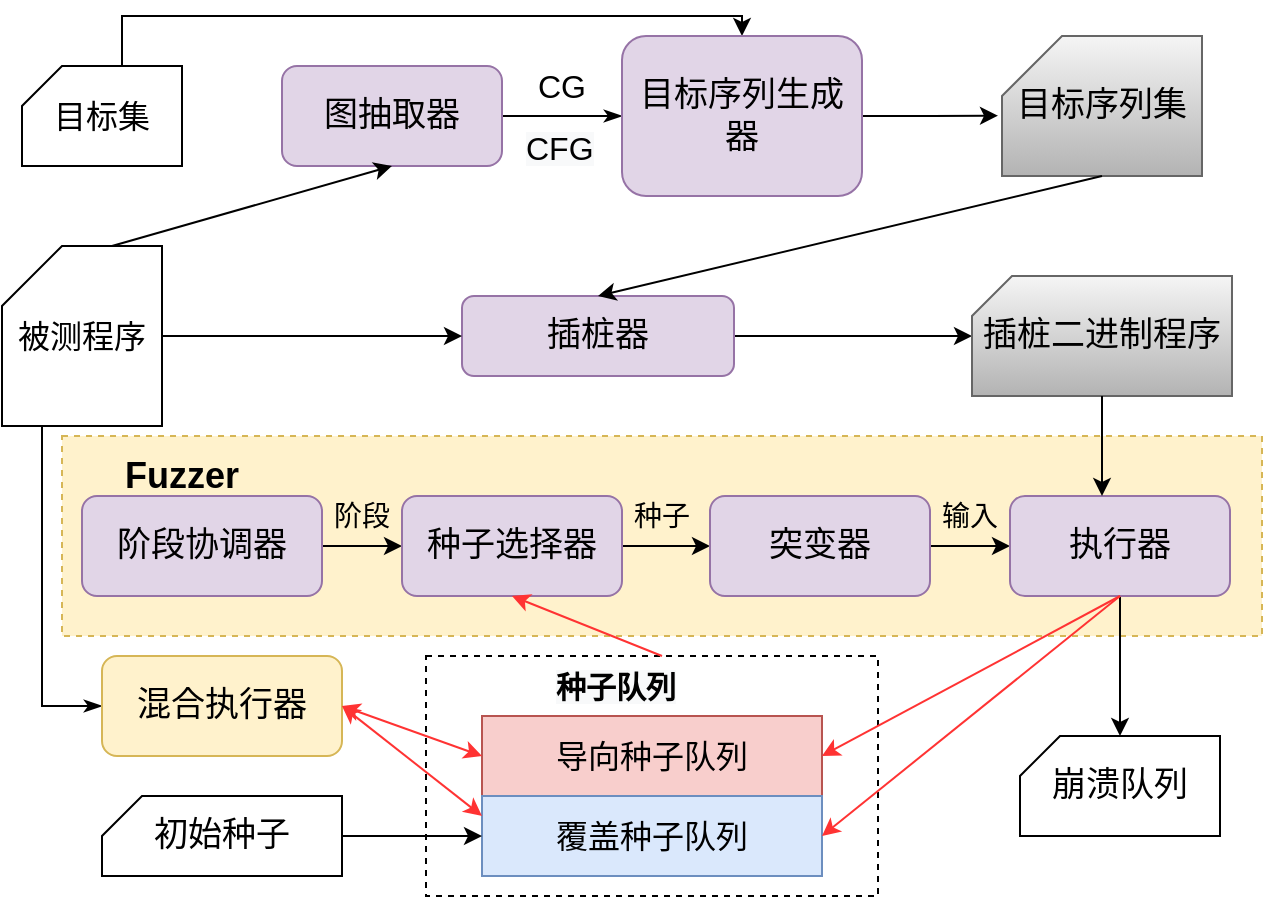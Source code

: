 <mxfile version="16.5.2" type="github">
  <diagram id="gNaKTMyzDG6-y5xch4EU" name="Page-1">
    <mxGraphModel dx="1038" dy="491" grid="0" gridSize="10" guides="1" tooltips="1" connect="1" arrows="1" fold="1" page="1" pageScale="1" pageWidth="827" pageHeight="1169" math="0" shadow="0">
      <root>
        <mxCell id="0" />
        <mxCell id="1" parent="0" />
        <mxCell id="zDAssgPe_VRaRIktBpTv-1" value="" style="rounded=0;whiteSpace=wrap;html=1;dashed=1;" parent="1" vertex="1">
          <mxGeometry x="302" y="420" width="226" height="120" as="geometry" />
        </mxCell>
        <mxCell id="zDAssgPe_VRaRIktBpTv-2" value="" style="rounded=0;whiteSpace=wrap;html=1;dashed=1;fillColor=#fff2cc;strokeColor=#d6b656;" parent="1" vertex="1">
          <mxGeometry x="120" y="310" width="600" height="100" as="geometry" />
        </mxCell>
        <mxCell id="zDAssgPe_VRaRIktBpTv-3" style="edgeStyle=orthogonalEdgeStyle;rounded=0;orthogonalLoop=1;jettySize=auto;html=1;entryX=0.5;entryY=0;entryDx=0;entryDy=0;" parent="1" source="zDAssgPe_VRaRIktBpTv-4" target="zDAssgPe_VRaRIktBpTv-8" edge="1">
          <mxGeometry relative="1" as="geometry">
            <Array as="points">
              <mxPoint x="150" y="100" />
              <mxPoint x="460" y="100" />
            </Array>
          </mxGeometry>
        </mxCell>
        <mxCell id="zDAssgPe_VRaRIktBpTv-4" value="&lt;font style=&quot;vertical-align: inherit&quot;&gt;&lt;font style=&quot;vertical-align: inherit&quot;&gt;&lt;font style=&quot;vertical-align: inherit&quot;&gt;&lt;font style=&quot;vertical-align: inherit ; font-size: 16px&quot;&gt;目标集&lt;/font&gt;&lt;/font&gt;&lt;/font&gt;&lt;/font&gt;" style="shape=card;whiteSpace=wrap;html=1;size=20;" parent="1" vertex="1">
          <mxGeometry x="100" y="125" width="80" height="50" as="geometry" />
        </mxCell>
        <mxCell id="zDAssgPe_VRaRIktBpTv-5" value="" style="edgeStyle=orthogonalEdgeStyle;rounded=0;orthogonalLoop=1;jettySize=auto;html=1;endArrow=classicThin;endFill=1;" parent="1" source="zDAssgPe_VRaRIktBpTv-6" target="zDAssgPe_VRaRIktBpTv-8" edge="1">
          <mxGeometry relative="1" as="geometry" />
        </mxCell>
        <mxCell id="zDAssgPe_VRaRIktBpTv-6" value="&lt;span style=&quot;font-size: 17px&quot;&gt;图抽取器&lt;/span&gt;" style="rounded=1;whiteSpace=wrap;html=1;fillColor=#e1d5e7;strokeColor=#9673a6;" parent="1" vertex="1">
          <mxGeometry x="230" y="125" width="110" height="50" as="geometry" />
        </mxCell>
        <mxCell id="zDAssgPe_VRaRIktBpTv-7" style="edgeStyle=orthogonalEdgeStyle;rounded=0;orthogonalLoop=1;jettySize=auto;html=1;entryX=-0.02;entryY=0.569;entryDx=0;entryDy=0;entryPerimeter=0;" parent="1" source="zDAssgPe_VRaRIktBpTv-8" target="zDAssgPe_VRaRIktBpTv-9" edge="1">
          <mxGeometry relative="1" as="geometry" />
        </mxCell>
        <mxCell id="zDAssgPe_VRaRIktBpTv-8" value="&lt;span style=&quot;font-size: 17px&quot;&gt;目标序列生成器&lt;/span&gt;" style="rounded=1;whiteSpace=wrap;html=1;fillColor=#e1d5e7;strokeColor=#9673a6;" parent="1" vertex="1">
          <mxGeometry x="400" y="110" width="120" height="80" as="geometry" />
        </mxCell>
        <mxCell id="zDAssgPe_VRaRIktBpTv-9" value="&lt;span style=&quot;font-size: 17px&quot;&gt;目标序列集&lt;/span&gt;" style="shape=card;whiteSpace=wrap;html=1;fillColor=#f5f5f5;gradientColor=#b3b3b3;strokeColor=#666666;" parent="1" vertex="1">
          <mxGeometry x="590" y="110" width="100" height="70" as="geometry" />
        </mxCell>
        <mxCell id="zDAssgPe_VRaRIktBpTv-10" style="edgeStyle=orthogonalEdgeStyle;rounded=0;orthogonalLoop=1;jettySize=auto;html=1;" parent="1" source="zDAssgPe_VRaRIktBpTv-11" target="zDAssgPe_VRaRIktBpTv-12" edge="1">
          <mxGeometry relative="1" as="geometry" />
        </mxCell>
        <mxCell id="zDAssgPe_VRaRIktBpTv-11" value="&lt;font style=&quot;font-size: 17px&quot;&gt;插桩器&lt;/font&gt;" style="rounded=1;whiteSpace=wrap;html=1;fillColor=#e1d5e7;strokeColor=#9673a6;" parent="1" vertex="1">
          <mxGeometry x="320" y="240" width="136" height="40" as="geometry" />
        </mxCell>
        <mxCell id="zDAssgPe_VRaRIktBpTv-12" value="&lt;span style=&quot;font-size: 17px&quot;&gt;插桩二进制程序&lt;/span&gt;" style="shape=card;whiteSpace=wrap;html=1;size=20;fillColor=#f5f5f5;gradientColor=#b3b3b3;strokeColor=#666666;" parent="1" vertex="1">
          <mxGeometry x="575" y="230" width="130" height="60" as="geometry" />
        </mxCell>
        <mxCell id="zDAssgPe_VRaRIktBpTv-13" style="edgeStyle=orthogonalEdgeStyle;rounded=0;orthogonalLoop=1;jettySize=auto;html=1;entryX=0;entryY=0.5;entryDx=0;entryDy=0;" parent="1" source="zDAssgPe_VRaRIktBpTv-15" target="zDAssgPe_VRaRIktBpTv-11" edge="1">
          <mxGeometry relative="1" as="geometry" />
        </mxCell>
        <mxCell id="zDAssgPe_VRaRIktBpTv-14" style="edgeStyle=orthogonalEdgeStyle;rounded=0;orthogonalLoop=1;jettySize=auto;html=1;entryX=0;entryY=0.5;entryDx=0;entryDy=0;endArrow=classicThin;endFill=1;" parent="1" source="zDAssgPe_VRaRIktBpTv-15" target="zDAssgPe_VRaRIktBpTv-24" edge="1">
          <mxGeometry relative="1" as="geometry">
            <Array as="points">
              <mxPoint x="110" y="445" />
            </Array>
          </mxGeometry>
        </mxCell>
        <mxCell id="zDAssgPe_VRaRIktBpTv-15" value="&lt;font style=&quot;font-size: 16px&quot;&gt;被测程序&lt;/font&gt;" style="shape=card;whiteSpace=wrap;html=1;" parent="1" vertex="1">
          <mxGeometry x="90" y="215" width="80" height="90" as="geometry" />
        </mxCell>
        <mxCell id="zDAssgPe_VRaRIktBpTv-16" value="" style="edgeStyle=orthogonalEdgeStyle;rounded=0;orthogonalLoop=1;jettySize=auto;html=1;" parent="1" source="zDAssgPe_VRaRIktBpTv-17" target="zDAssgPe_VRaRIktBpTv-19" edge="1">
          <mxGeometry relative="1" as="geometry" />
        </mxCell>
        <mxCell id="zDAssgPe_VRaRIktBpTv-17" value="&lt;span style=&quot;font-size: 17px&quot;&gt;阶段协调器&lt;/span&gt;" style="rounded=1;whiteSpace=wrap;html=1;fillColor=#e1d5e7;strokeColor=#9673a6;" parent="1" vertex="1">
          <mxGeometry x="130" y="340" width="120" height="50" as="geometry" />
        </mxCell>
        <mxCell id="zDAssgPe_VRaRIktBpTv-18" value="" style="edgeStyle=orthogonalEdgeStyle;rounded=0;orthogonalLoop=1;jettySize=auto;html=1;" parent="1" source="zDAssgPe_VRaRIktBpTv-19" target="zDAssgPe_VRaRIktBpTv-21" edge="1">
          <mxGeometry relative="1" as="geometry" />
        </mxCell>
        <mxCell id="zDAssgPe_VRaRIktBpTv-19" value="&lt;span style=&quot;font-size: 17px&quot;&gt;种子选择器&lt;/span&gt;" style="rounded=1;whiteSpace=wrap;html=1;fillColor=#e1d5e7;strokeColor=#9673a6;" parent="1" vertex="1">
          <mxGeometry x="290" y="340" width="110" height="50" as="geometry" />
        </mxCell>
        <mxCell id="zDAssgPe_VRaRIktBpTv-20" value="" style="edgeStyle=orthogonalEdgeStyle;rounded=0;orthogonalLoop=1;jettySize=auto;html=1;" parent="1" source="zDAssgPe_VRaRIktBpTv-21" target="zDAssgPe_VRaRIktBpTv-23" edge="1">
          <mxGeometry relative="1" as="geometry" />
        </mxCell>
        <mxCell id="zDAssgPe_VRaRIktBpTv-21" value="&lt;span style=&quot;font-size: 17px&quot;&gt;突变器&lt;/span&gt;" style="rounded=1;whiteSpace=wrap;html=1;fillColor=#e1d5e7;strokeColor=#9673a6;" parent="1" vertex="1">
          <mxGeometry x="444" y="340" width="110" height="50" as="geometry" />
        </mxCell>
        <mxCell id="zDAssgPe_VRaRIktBpTv-22" value="" style="edgeStyle=orthogonalEdgeStyle;rounded=0;orthogonalLoop=1;jettySize=auto;html=1;" parent="1" source="zDAssgPe_VRaRIktBpTv-23" target="zDAssgPe_VRaRIktBpTv-26" edge="1">
          <mxGeometry relative="1" as="geometry" />
        </mxCell>
        <mxCell id="zDAssgPe_VRaRIktBpTv-23" value="&lt;span style=&quot;font-size: 17px&quot;&gt;执行器&lt;/span&gt;" style="rounded=1;whiteSpace=wrap;html=1;fillColor=#e1d5e7;strokeColor=#9673a6;" parent="1" vertex="1">
          <mxGeometry x="594" y="340" width="110" height="50" as="geometry" />
        </mxCell>
        <mxCell id="zDAssgPe_VRaRIktBpTv-24" value="&lt;span style=&quot;font-size: 17px&quot;&gt;混合执行器&lt;br&gt;&lt;/span&gt;" style="rounded=1;whiteSpace=wrap;html=1;fillColor=#fff2cc;strokeColor=#d6b656;" parent="1" vertex="1">
          <mxGeometry x="140" y="420" width="120" height="50" as="geometry" />
        </mxCell>
        <mxCell id="zDAssgPe_VRaRIktBpTv-25" value="&lt;font style=&quot;font-size: 17px&quot;&gt;初始种子&lt;/font&gt;" style="shape=card;whiteSpace=wrap;html=1;size=20;" parent="1" vertex="1">
          <mxGeometry x="140" y="490" width="120" height="40" as="geometry" />
        </mxCell>
        <mxCell id="zDAssgPe_VRaRIktBpTv-26" value="&lt;span style=&quot;font-size: 17px&quot;&gt;崩溃队列&lt;br&gt;&lt;/span&gt;" style="shape=card;whiteSpace=wrap;html=1;size=20;" parent="1" vertex="1">
          <mxGeometry x="599" y="460" width="100" height="50" as="geometry" />
        </mxCell>
        <mxCell id="zDAssgPe_VRaRIktBpTv-27" value="" style="endArrow=classic;html=1;exitX=0;exitY=0;exitDx=55;exitDy=0;exitPerimeter=0;entryX=0.5;entryY=1;entryDx=0;entryDy=0;" parent="1" source="zDAssgPe_VRaRIktBpTv-15" target="zDAssgPe_VRaRIktBpTv-6" edge="1">
          <mxGeometry width="50" height="50" relative="1" as="geometry">
            <mxPoint x="230" y="240" as="sourcePoint" />
            <mxPoint x="280" y="190" as="targetPoint" />
          </mxGeometry>
        </mxCell>
        <mxCell id="zDAssgPe_VRaRIktBpTv-28" value="" style="endArrow=classic;html=1;exitX=0.5;exitY=1;exitDx=0;exitDy=0;exitPerimeter=0;entryX=0.5;entryY=0;entryDx=0;entryDy=0;" parent="1" source="zDAssgPe_VRaRIktBpTv-9" target="zDAssgPe_VRaRIktBpTv-11" edge="1">
          <mxGeometry width="50" height="50" relative="1" as="geometry">
            <mxPoint x="500" y="270" as="sourcePoint" />
            <mxPoint x="550" y="220" as="targetPoint" />
          </mxGeometry>
        </mxCell>
        <mxCell id="zDAssgPe_VRaRIktBpTv-29" value="" style="endArrow=classic;html=1;exitX=0.5;exitY=1;exitDx=0;exitDy=0;exitPerimeter=0;" parent="1" source="zDAssgPe_VRaRIktBpTv-12" edge="1">
          <mxGeometry width="50" height="50" relative="1" as="geometry">
            <mxPoint x="630" y="360" as="sourcePoint" />
            <mxPoint x="640" y="340" as="targetPoint" />
          </mxGeometry>
        </mxCell>
        <mxCell id="zDAssgPe_VRaRIktBpTv-30" value="&lt;font style=&quot;font-size: 16px&quot;&gt;导向种子队列&lt;/font&gt;" style="rounded=0;whiteSpace=wrap;html=1;fillColor=#f8cecc;strokeColor=#b85450;" parent="1" vertex="1">
          <mxGeometry x="330" y="450" width="170" height="40" as="geometry" />
        </mxCell>
        <mxCell id="zDAssgPe_VRaRIktBpTv-31" value="&lt;span&gt;&lt;font style=&quot;font-size: 16px&quot;&gt;覆盖种子队列&lt;/font&gt;&lt;/span&gt;" style="rounded=0;whiteSpace=wrap;html=1;fillColor=#dae8fc;strokeColor=#6c8ebf;" parent="1" vertex="1">
          <mxGeometry x="330" y="490" width="170" height="40" as="geometry" />
        </mxCell>
        <mxCell id="zDAssgPe_VRaRIktBpTv-32" value="" style="endArrow=classic;html=1;exitX=0.5;exitY=1;exitDx=0;exitDy=0;entryX=1;entryY=0.5;entryDx=0;entryDy=0;strokeColor=#FF3333;" parent="1" source="zDAssgPe_VRaRIktBpTv-23" target="zDAssgPe_VRaRIktBpTv-30" edge="1">
          <mxGeometry width="50" height="50" relative="1" as="geometry">
            <mxPoint x="470" y="660" as="sourcePoint" />
            <mxPoint x="520" y="610" as="targetPoint" />
          </mxGeometry>
        </mxCell>
        <mxCell id="zDAssgPe_VRaRIktBpTv-33" value="" style="endArrow=classic;html=1;exitX=0.5;exitY=1;exitDx=0;exitDy=0;entryX=1;entryY=0.5;entryDx=0;entryDy=0;strokeColor=#FF3333;" parent="1" source="zDAssgPe_VRaRIktBpTv-23" target="zDAssgPe_VRaRIktBpTv-31" edge="1">
          <mxGeometry width="50" height="50" relative="1" as="geometry">
            <mxPoint x="470" y="670" as="sourcePoint" />
            <mxPoint x="520" y="620" as="targetPoint" />
          </mxGeometry>
        </mxCell>
        <mxCell id="zDAssgPe_VRaRIktBpTv-34" value="" style="endArrow=classic;startArrow=classic;html=1;exitX=1;exitY=0.5;exitDx=0;exitDy=0;entryX=0;entryY=0.5;entryDx=0;entryDy=0;strokeColor=#FF3333;" parent="1" source="zDAssgPe_VRaRIktBpTv-24" target="zDAssgPe_VRaRIktBpTv-30" edge="1">
          <mxGeometry width="50" height="50" relative="1" as="geometry">
            <mxPoint x="350" y="640" as="sourcePoint" />
            <mxPoint x="400" y="590" as="targetPoint" />
          </mxGeometry>
        </mxCell>
        <mxCell id="zDAssgPe_VRaRIktBpTv-35" value="" style="endArrow=classic;html=1;exitX=1;exitY=0.5;exitDx=0;exitDy=0;exitPerimeter=0;" parent="1" source="zDAssgPe_VRaRIktBpTv-25" edge="1">
          <mxGeometry width="50" height="50" relative="1" as="geometry">
            <mxPoint x="240" y="630" as="sourcePoint" />
            <mxPoint x="330" y="510" as="targetPoint" />
          </mxGeometry>
        </mxCell>
        <mxCell id="zDAssgPe_VRaRIktBpTv-36" value="&lt;font style=&quot;font-size: 16px&quot;&gt;CG&lt;/font&gt;" style="text;html=1;strokeColor=none;fillColor=none;align=center;verticalAlign=middle;whiteSpace=wrap;rounded=0;" parent="1" vertex="1">
          <mxGeometry x="350" y="125" width="40" height="20" as="geometry" />
        </mxCell>
        <mxCell id="zDAssgPe_VRaRIktBpTv-37" value="&lt;span style=&quot;color: rgb(0 , 0 , 0) ; font-family: &amp;#34;helvetica&amp;#34; ; font-size: 16px ; font-style: normal ; font-weight: 400 ; letter-spacing: normal ; text-align: center ; text-indent: 0px ; text-transform: none ; word-spacing: 0px ; background-color: rgb(248 , 249 , 250) ; display: inline ; float: none&quot;&gt;CFG&lt;/span&gt;" style="text;whiteSpace=wrap;html=1;" parent="1" vertex="1">
          <mxGeometry x="350" y="150" width="50" height="30" as="geometry" />
        </mxCell>
        <mxCell id="zDAssgPe_VRaRIktBpTv-38" value="&lt;font style=&quot;font-size: 14px&quot;&gt;阶段&lt;/font&gt;" style="text;html=1;strokeColor=none;fillColor=none;align=center;verticalAlign=middle;whiteSpace=wrap;rounded=0;" parent="1" vertex="1">
          <mxGeometry x="250" y="340" width="40" height="20" as="geometry" />
        </mxCell>
        <mxCell id="zDAssgPe_VRaRIktBpTv-39" value="&lt;font style=&quot;font-size: 14px&quot;&gt;种子&lt;/font&gt;" style="text;html=1;strokeColor=none;fillColor=none;align=center;verticalAlign=middle;whiteSpace=wrap;rounded=0;" parent="1" vertex="1">
          <mxGeometry x="400" y="340" width="40" height="20" as="geometry" />
        </mxCell>
        <mxCell id="zDAssgPe_VRaRIktBpTv-40" value="&lt;font style=&quot;font-size: 14px&quot;&gt;输入&lt;/font&gt;" style="text;html=1;strokeColor=none;fillColor=none;align=center;verticalAlign=middle;whiteSpace=wrap;rounded=0;" parent="1" vertex="1">
          <mxGeometry x="554" y="340" width="40" height="20" as="geometry" />
        </mxCell>
        <mxCell id="zDAssgPe_VRaRIktBpTv-41" value="&lt;font style=&quot;font-size: 18px&quot;&gt;&lt;b&gt;Fuzzer&lt;/b&gt;&lt;/font&gt;" style="text;html=1;strokeColor=none;fillColor=none;align=center;verticalAlign=middle;whiteSpace=wrap;rounded=0;dashed=1;" parent="1" vertex="1">
          <mxGeometry x="160" y="320" width="40" height="20" as="geometry" />
        </mxCell>
        <mxCell id="zDAssgPe_VRaRIktBpTv-42" value="&lt;span style=&quot;color: rgb(0 , 0 , 0) ; font-family: &amp;#34;helvetica&amp;#34; ; font-size: 15px ; font-style: normal ; letter-spacing: normal ; text-align: center ; text-indent: 0px ; text-transform: none ; word-spacing: 0px ; background-color: rgb(248 , 249 , 250) ; display: inline ; float: none&quot;&gt;&lt;b&gt;种子队列&lt;/b&gt;&lt;/span&gt;" style="text;whiteSpace=wrap;html=1;" parent="1" vertex="1">
          <mxGeometry x="365" y="420" width="110" height="30" as="geometry" />
        </mxCell>
        <mxCell id="zDAssgPe_VRaRIktBpTv-43" value="" style="endArrow=classic;html=1;strokeColor=#FF3333;entryX=0.5;entryY=1;entryDx=0;entryDy=0;exitX=0.5;exitY=0;exitDx=0;exitDy=0;" parent="1" source="zDAssgPe_VRaRIktBpTv-42" target="zDAssgPe_VRaRIktBpTv-19" edge="1">
          <mxGeometry width="50" height="50" relative="1" as="geometry">
            <mxPoint x="270" y="670" as="sourcePoint" />
            <mxPoint x="320" y="620" as="targetPoint" />
          </mxGeometry>
        </mxCell>
        <mxCell id="zDAssgPe_VRaRIktBpTv-44" value="" style="endArrow=classic;startArrow=classic;html=1;exitX=1;exitY=0.5;exitDx=0;exitDy=0;strokeColor=#FF3333;" parent="1" source="zDAssgPe_VRaRIktBpTv-24" edge="1">
          <mxGeometry width="50" height="50" relative="1" as="geometry">
            <mxPoint x="280" y="550" as="sourcePoint" />
            <mxPoint x="330" y="500" as="targetPoint" />
          </mxGeometry>
        </mxCell>
      </root>
    </mxGraphModel>
  </diagram>
</mxfile>
